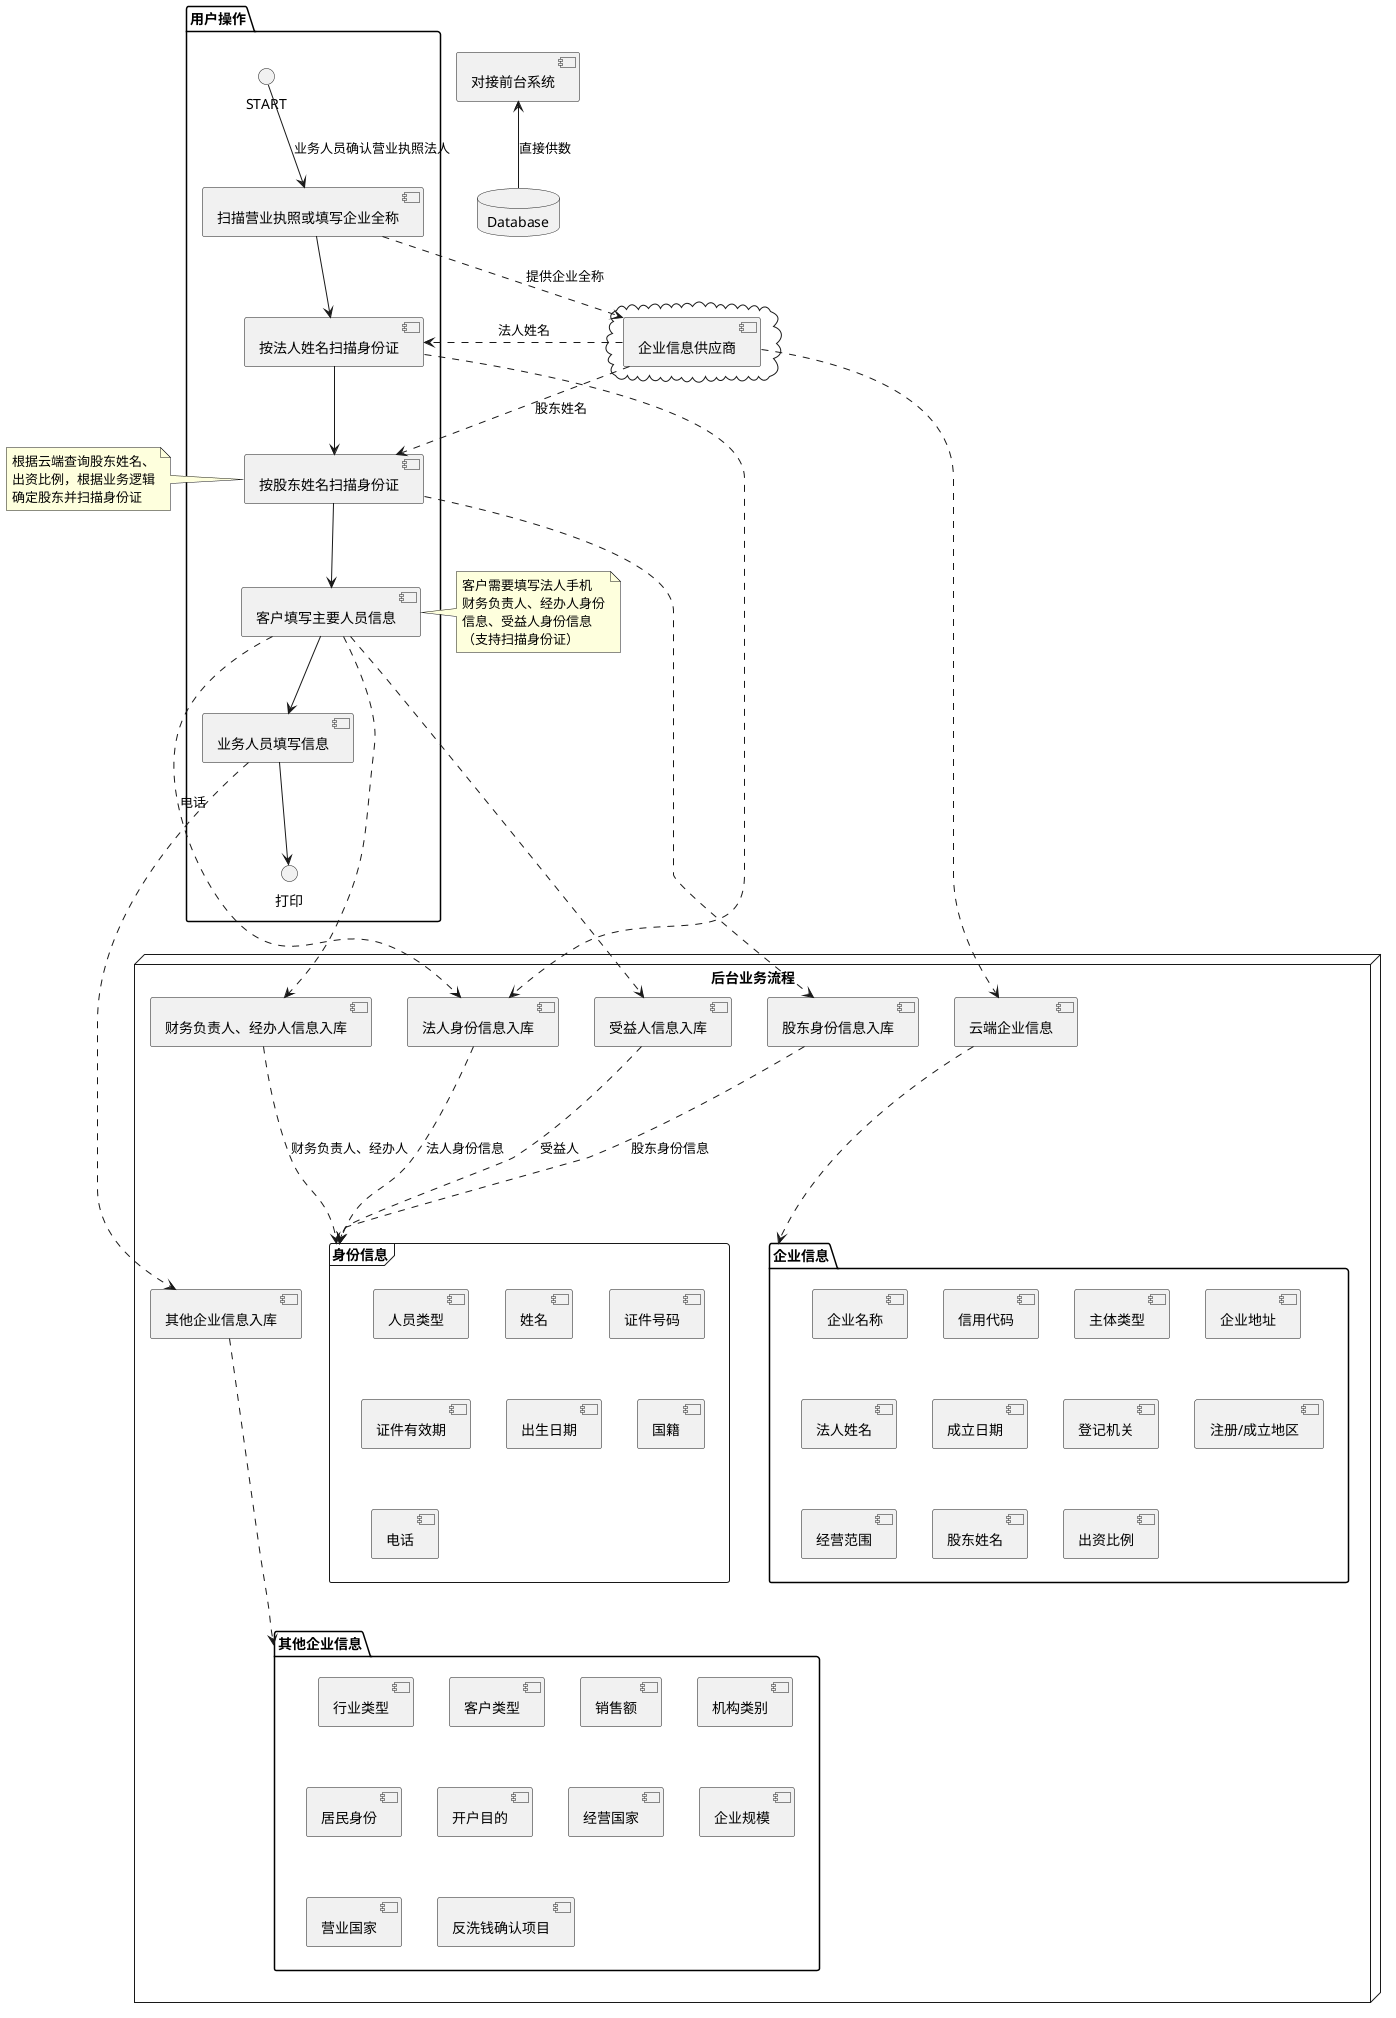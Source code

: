 
@startuml

package "用户操作" {
  START --> [扫描营业执照或填写企业全称]:业务人员确认营业执照法人
  [扫描营业执照或填写企业全称] --> [按法人姓名扫描身份证]
  [按法人姓名扫描身份证] --> [按股东姓名扫描身份证]
  [按股东姓名扫描身份证] --> [客户填写主要人员信息]
  [客户填写主要人员信息] --> [业务人员填写信息]
  [业务人员填写信息] --> 打印
}

note left of [按股东姓名扫描身份证]
根据云端查询股东姓名、
出资比例，根据业务逻辑
确定股东并扫描身份证
end note

note left of [客户填写主要人员信息]
客户需要填写法人手机
财务负责人、经办人身份
信息、受益人身份信息
（支持扫描身份证）
end note

node "后台业务流程" {
  [按法人姓名扫描身份证] ....> [法人身份信息入库]
  [按股东姓名扫描身份证] ....> [股东身份信息入库]
  [客户填写主要人员信息] ....> [财务负责人、经办人信息入库]
  [客户填写主要人员信息] ....> [受益人信息入库]
  [客户填写主要人员信息] ....> [法人身份信息入库]:电话
  [业务人员填写信息] ....> [其他企业信息入库]

  [法人身份信息入库] ....> 身份信息:法人身份信息
  [云端企业信息] ....> 企业信息
  [股东身份信息入库] ....> 身份信息:股东身份信息
  [财务负责人、经办人信息入库] ....> 身份信息:财务负责人、经办人
  [受益人信息入库] ....> 身份信息:受益人
  [其他企业信息入库] ....> 其他企业信息
}

cloud {
  [企业信息供应商]
}


database "Database" {
  frame "身份信息" {
    [人员类型]
	[姓名]
	[证件号码]
	[证件有效期]
	[出生日期]
	[国籍]
    [电话]
  }

  folder "企业信息" {
  	[企业名称]
  	[信用代码]
  	[主体类型]
  	[企业地址]
  	[法人姓名]
  	[成立日期]
  	[信用代码]
  	[登记机关]
    [注册/成立地区]
    [经营范围]
    [股东姓名]
    [出资比例]
  }
  folder "其他企业信息" {
    [行业类型]
    [客户类型]
    [销售额]
    [机构类别]
    [居民身份]
    [开户目的]
    [经营国家]
    [企业规模]
    [营业国家]
    [反洗钱确认项目]
  }
}


[扫描营业执照或填写企业全称] ..> [企业信息供应商]:提供企业全称
[企业信息供应商] ..> [云端企业信息]
[企业信息供应商] ..> [按法人姓名扫描身份证]:法人姓名
[企业信息供应商] ..> [按股东姓名扫描身份证]:股东姓名

[对接前台系统] <-- Database:直接供数
@enduml